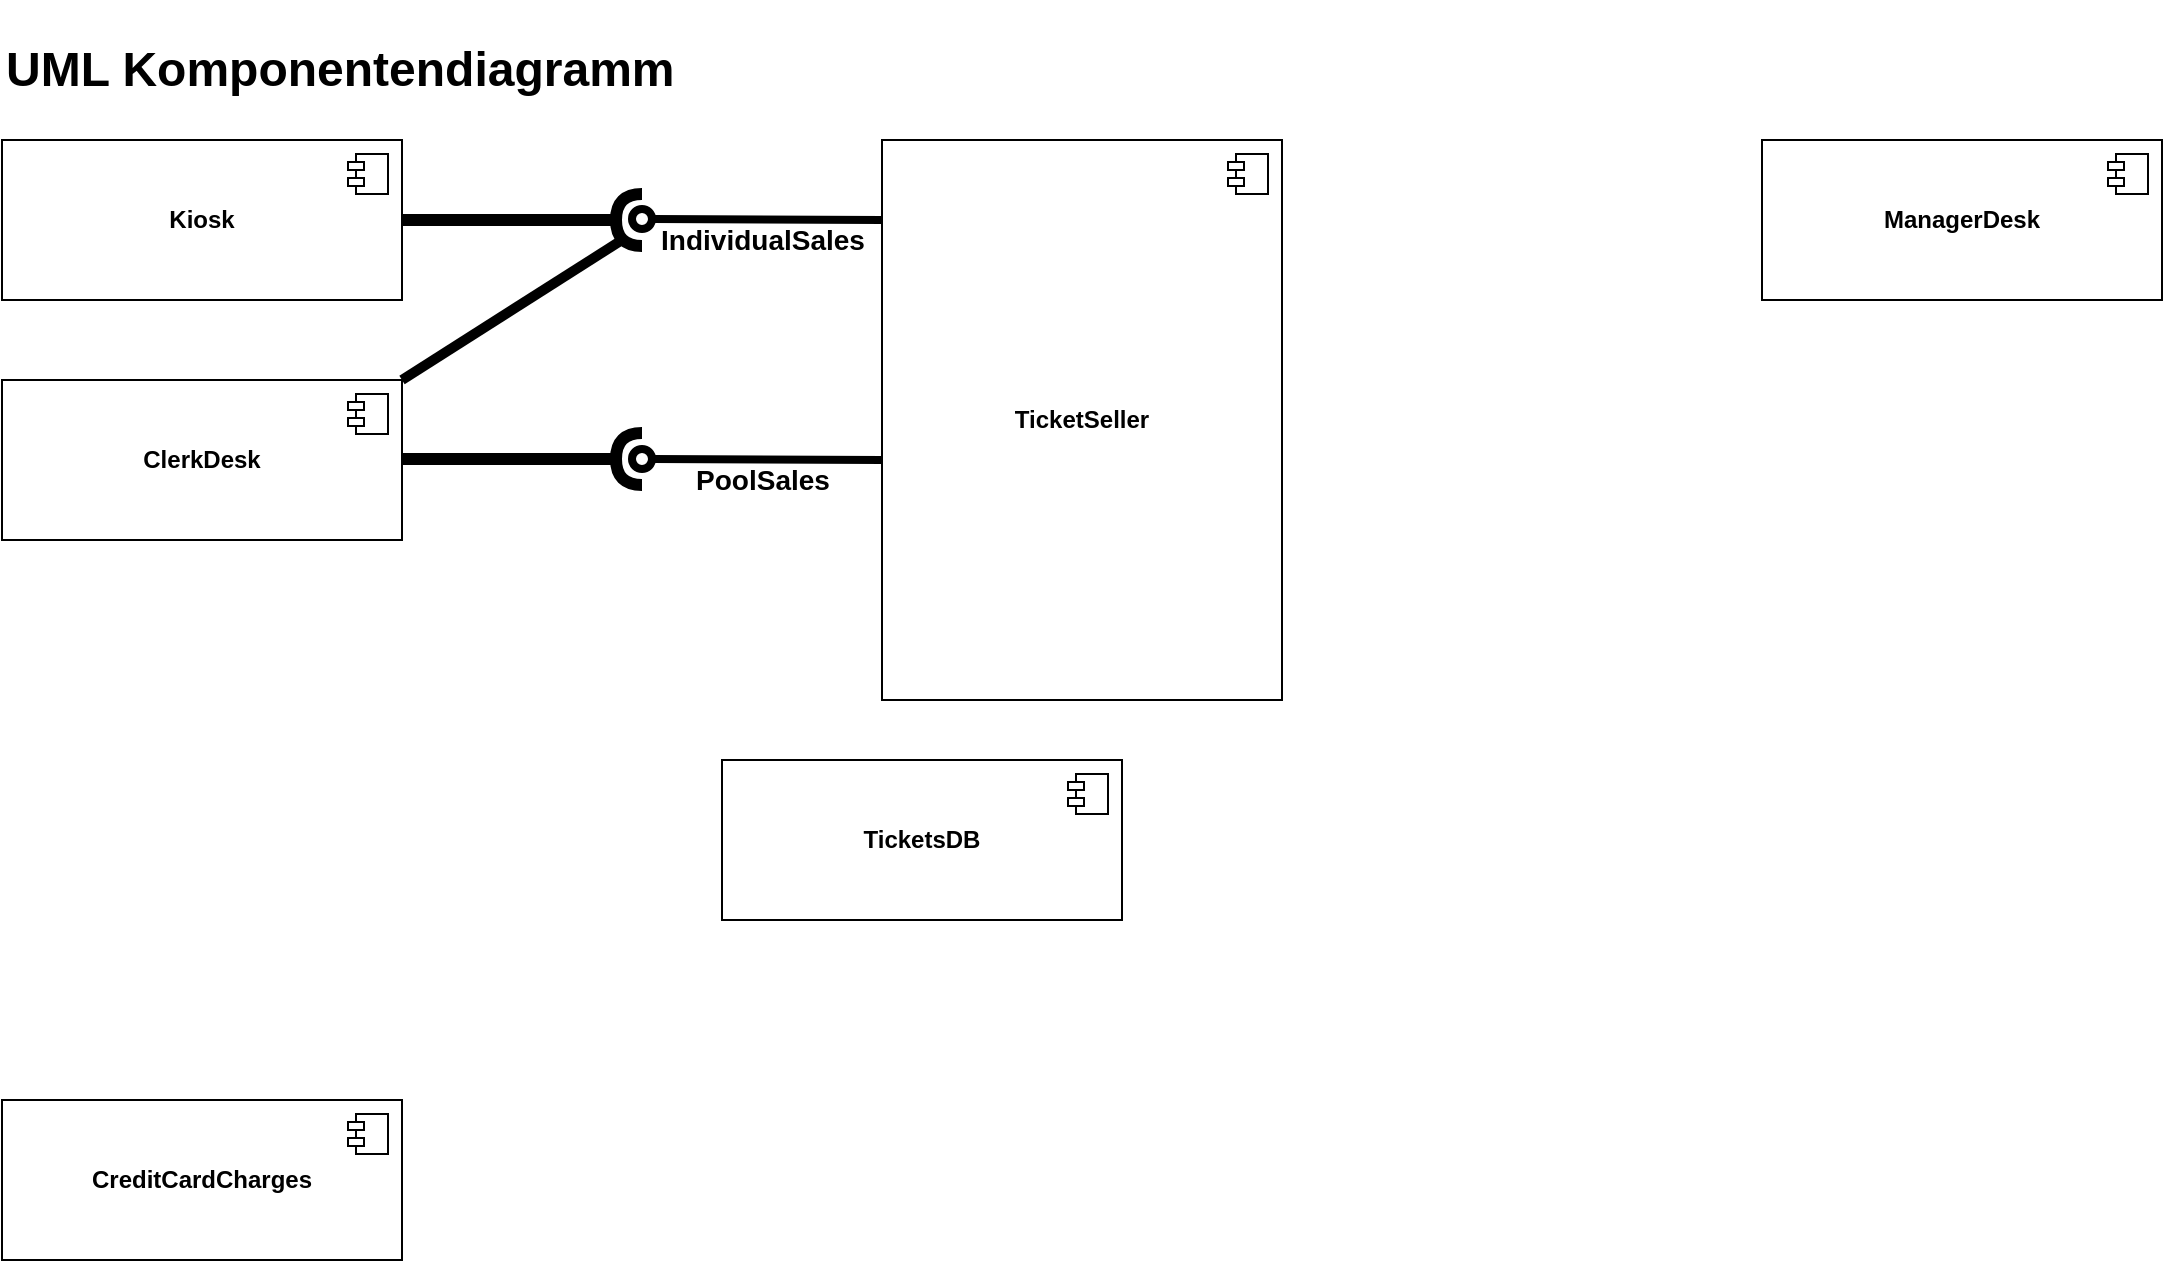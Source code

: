<mxfile version="21.6.3" type="github">
  <diagram name="Page-1" id="qkShx8b-XhUbCJgMwpHc">
    <mxGraphModel dx="2064" dy="1115" grid="1" gridSize="10" guides="1" tooltips="1" connect="1" arrows="1" fold="1" page="1" pageScale="1" pageWidth="1654" pageHeight="1169" math="0" shadow="0">
      <root>
        <mxCell id="0" />
        <mxCell id="1" parent="0" />
        <mxCell id="1mL1j_79dPRj5nGahrVe-1" value="&lt;div align=&quot;left&quot;&gt;&lt;font size=&quot;1&quot;&gt;&lt;b&gt;&lt;font style=&quot;font-size: 24px;&quot;&gt;UML Komponentendiagramm&lt;/font&gt;&lt;/b&gt;&lt;/font&gt;&lt;/div&gt;" style="text;html=1;strokeColor=none;fillColor=none;align=left;verticalAlign=middle;whiteSpace=wrap;rounded=0;" vertex="1" parent="1">
          <mxGeometry x="40" y="10" width="360" height="70" as="geometry" />
        </mxCell>
        <mxCell id="1mL1j_79dPRj5nGahrVe-22" value="&lt;b&gt;Kiosk&lt;/b&gt;" style="html=1;dropTarget=0;whiteSpace=wrap;" vertex="1" parent="1">
          <mxGeometry x="40" y="80" width="200" height="80" as="geometry" />
        </mxCell>
        <mxCell id="1mL1j_79dPRj5nGahrVe-23" value="" style="shape=module;jettyWidth=8;jettyHeight=4;" vertex="1" parent="1mL1j_79dPRj5nGahrVe-22">
          <mxGeometry x="1" width="20" height="20" relative="1" as="geometry">
            <mxPoint x="-27" y="7" as="offset" />
          </mxGeometry>
        </mxCell>
        <mxCell id="1mL1j_79dPRj5nGahrVe-24" value="" style="rounded=0;orthogonalLoop=1;jettySize=auto;html=1;endArrow=halfCircle;endFill=0;endSize=6;strokeWidth=6;sketch=0;" edge="1" parent="1">
          <mxGeometry relative="1" as="geometry">
            <mxPoint x="240" y="120" as="sourcePoint" />
            <mxPoint x="360" y="120" as="targetPoint" />
          </mxGeometry>
        </mxCell>
        <mxCell id="1mL1j_79dPRj5nGahrVe-25" value="" style="rounded=0;orthogonalLoop=1;jettySize=auto;html=1;endArrow=oval;endFill=0;sketch=0;sourcePerimeterSpacing=0;targetPerimeterSpacing=0;endSize=10;strokeWidth=4;" edge="1" parent="1">
          <mxGeometry relative="1" as="geometry">
            <mxPoint x="480" y="120" as="sourcePoint" />
            <mxPoint x="360" y="119.5" as="targetPoint" />
          </mxGeometry>
        </mxCell>
        <mxCell id="1mL1j_79dPRj5nGahrVe-42" value="&lt;b&gt;&lt;font style=&quot;font-size: 14px;&quot;&gt;IndividualSales&lt;/font&gt;&lt;/b&gt;" style="edgeLabel;html=1;align=center;verticalAlign=middle;resizable=0;points=[];" vertex="1" connectable="0" parent="1mL1j_79dPRj5nGahrVe-25">
          <mxGeometry x="0.0" y="-4" relative="1" as="geometry">
            <mxPoint y="14" as="offset" />
          </mxGeometry>
        </mxCell>
        <mxCell id="1mL1j_79dPRj5nGahrVe-26" value="" style="ellipse;whiteSpace=wrap;html=1;align=center;aspect=fixed;fillColor=none;strokeColor=none;resizable=0;perimeter=centerPerimeter;rotatable=0;allowArrows=0;points=[];outlineConnect=1;strokeWidth=4;" vertex="1" parent="1">
          <mxGeometry x="315" y="340" width="10" height="10" as="geometry" />
        </mxCell>
        <mxCell id="1mL1j_79dPRj5nGahrVe-27" value="&lt;b&gt;TicketSeller&lt;/b&gt;" style="html=1;dropTarget=0;whiteSpace=wrap;" vertex="1" parent="1">
          <mxGeometry x="480" y="80" width="200" height="280" as="geometry" />
        </mxCell>
        <mxCell id="1mL1j_79dPRj5nGahrVe-28" value="" style="shape=module;jettyWidth=8;jettyHeight=4;" vertex="1" parent="1mL1j_79dPRj5nGahrVe-27">
          <mxGeometry x="1" width="20" height="20" relative="1" as="geometry">
            <mxPoint x="-27" y="7" as="offset" />
          </mxGeometry>
        </mxCell>
        <mxCell id="1mL1j_79dPRj5nGahrVe-29" value="&lt;b&gt;ClerkDesk&lt;/b&gt;" style="html=1;dropTarget=0;whiteSpace=wrap;" vertex="1" parent="1">
          <mxGeometry x="40" y="200" width="200" height="80" as="geometry" />
        </mxCell>
        <mxCell id="1mL1j_79dPRj5nGahrVe-30" value="" style="shape=module;jettyWidth=8;jettyHeight=4;" vertex="1" parent="1mL1j_79dPRj5nGahrVe-29">
          <mxGeometry x="1" width="20" height="20" relative="1" as="geometry">
            <mxPoint x="-27" y="7" as="offset" />
          </mxGeometry>
        </mxCell>
        <mxCell id="1mL1j_79dPRj5nGahrVe-31" value="&lt;b&gt;ManagerDesk&lt;br&gt;&lt;/b&gt;" style="html=1;dropTarget=0;whiteSpace=wrap;" vertex="1" parent="1">
          <mxGeometry x="920" y="80" width="200" height="80" as="geometry" />
        </mxCell>
        <mxCell id="1mL1j_79dPRj5nGahrVe-32" value="" style="shape=module;jettyWidth=8;jettyHeight=4;" vertex="1" parent="1mL1j_79dPRj5nGahrVe-31">
          <mxGeometry x="1" width="20" height="20" relative="1" as="geometry">
            <mxPoint x="-27" y="7" as="offset" />
          </mxGeometry>
        </mxCell>
        <mxCell id="1mL1j_79dPRj5nGahrVe-33" value="&lt;b&gt;TicketsDB&lt;/b&gt;" style="html=1;dropTarget=0;whiteSpace=wrap;" vertex="1" parent="1">
          <mxGeometry x="400" y="390" width="200" height="80" as="geometry" />
        </mxCell>
        <mxCell id="1mL1j_79dPRj5nGahrVe-34" value="" style="shape=module;jettyWidth=8;jettyHeight=4;" vertex="1" parent="1mL1j_79dPRj5nGahrVe-33">
          <mxGeometry x="1" width="20" height="20" relative="1" as="geometry">
            <mxPoint x="-27" y="7" as="offset" />
          </mxGeometry>
        </mxCell>
        <mxCell id="1mL1j_79dPRj5nGahrVe-35" value="&lt;b&gt;CreditCardCharges&lt;/b&gt;" style="html=1;dropTarget=0;whiteSpace=wrap;" vertex="1" parent="1">
          <mxGeometry x="40" y="560" width="200" height="80" as="geometry" />
        </mxCell>
        <mxCell id="1mL1j_79dPRj5nGahrVe-36" value="" style="shape=module;jettyWidth=8;jettyHeight=4;" vertex="1" parent="1mL1j_79dPRj5nGahrVe-35">
          <mxGeometry x="1" width="20" height="20" relative="1" as="geometry">
            <mxPoint x="-27" y="7" as="offset" />
          </mxGeometry>
        </mxCell>
        <mxCell id="1mL1j_79dPRj5nGahrVe-39" value="" style="rounded=0;orthogonalLoop=1;jettySize=auto;html=1;endArrow=none;endFill=0;sketch=0;sourcePerimeterSpacing=0;targetPerimeterSpacing=0;endSize=10;strokeWidth=5;entryX=1;entryY=0;entryDx=0;entryDy=0;" edge="1" parent="1" target="1mL1j_79dPRj5nGahrVe-29">
          <mxGeometry relative="1" as="geometry">
            <mxPoint x="350" y="130" as="sourcePoint" />
            <mxPoint x="240" y="239.5" as="targetPoint" />
          </mxGeometry>
        </mxCell>
        <mxCell id="1mL1j_79dPRj5nGahrVe-43" value="" style="rounded=0;orthogonalLoop=1;jettySize=auto;html=1;endArrow=halfCircle;endFill=0;endSize=6;strokeWidth=6;sketch=0;" edge="1" parent="1">
          <mxGeometry relative="1" as="geometry">
            <mxPoint x="240" y="239.5" as="sourcePoint" />
            <mxPoint x="360" y="239.5" as="targetPoint" />
          </mxGeometry>
        </mxCell>
        <mxCell id="1mL1j_79dPRj5nGahrVe-44" value="" style="rounded=0;orthogonalLoop=1;jettySize=auto;html=1;endArrow=oval;endFill=0;sketch=0;sourcePerimeterSpacing=0;targetPerimeterSpacing=0;endSize=10;strokeWidth=4;" edge="1" parent="1">
          <mxGeometry relative="1" as="geometry">
            <mxPoint x="480" y="240" as="sourcePoint" />
            <mxPoint x="360" y="239.5" as="targetPoint" />
          </mxGeometry>
        </mxCell>
        <mxCell id="1mL1j_79dPRj5nGahrVe-45" value="&lt;font size=&quot;1&quot;&gt;&lt;b style=&quot;font-size: 14px;&quot;&gt;PoolSales&lt;/b&gt;&lt;/font&gt;" style="edgeLabel;html=1;align=center;verticalAlign=middle;resizable=0;points=[];" vertex="1" connectable="0" parent="1mL1j_79dPRj5nGahrVe-44">
          <mxGeometry x="0.0" y="-4" relative="1" as="geometry">
            <mxPoint y="14" as="offset" />
          </mxGeometry>
        </mxCell>
      </root>
    </mxGraphModel>
  </diagram>
</mxfile>
